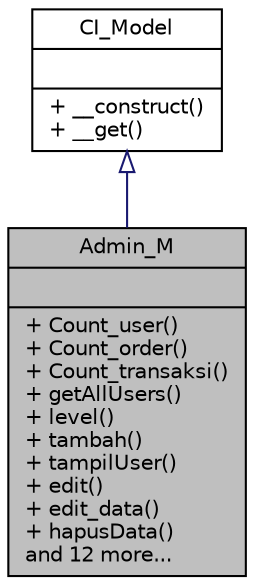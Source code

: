 digraph "Admin_M"
{
 // LATEX_PDF_SIZE
  edge [fontname="Helvetica",fontsize="10",labelfontname="Helvetica",labelfontsize="10"];
  node [fontname="Helvetica",fontsize="10",shape=record];
  Node2 [label="{Admin_M\n||+ Count_user()\l+ Count_order()\l+ Count_transaksi()\l+ getAllUsers()\l+ level()\l+ tambah()\l+ tampilUser()\l+ edit()\l+ edit_data()\l+ hapusData()\land 12 more...\l}",height=0.2,width=0.4,color="black", fillcolor="grey75", style="filled", fontcolor="black",tooltip=" "];
  Node3 -> Node2 [dir="back",color="midnightblue",fontsize="10",style="solid",arrowtail="onormal",fontname="Helvetica"];
  Node3 [label="{CI_Model\n||+ __construct()\l+ __get()\l}",height=0.2,width=0.4,color="black", fillcolor="white", style="filled",URL="$class_c_i___model.html",tooltip=" "];
}
